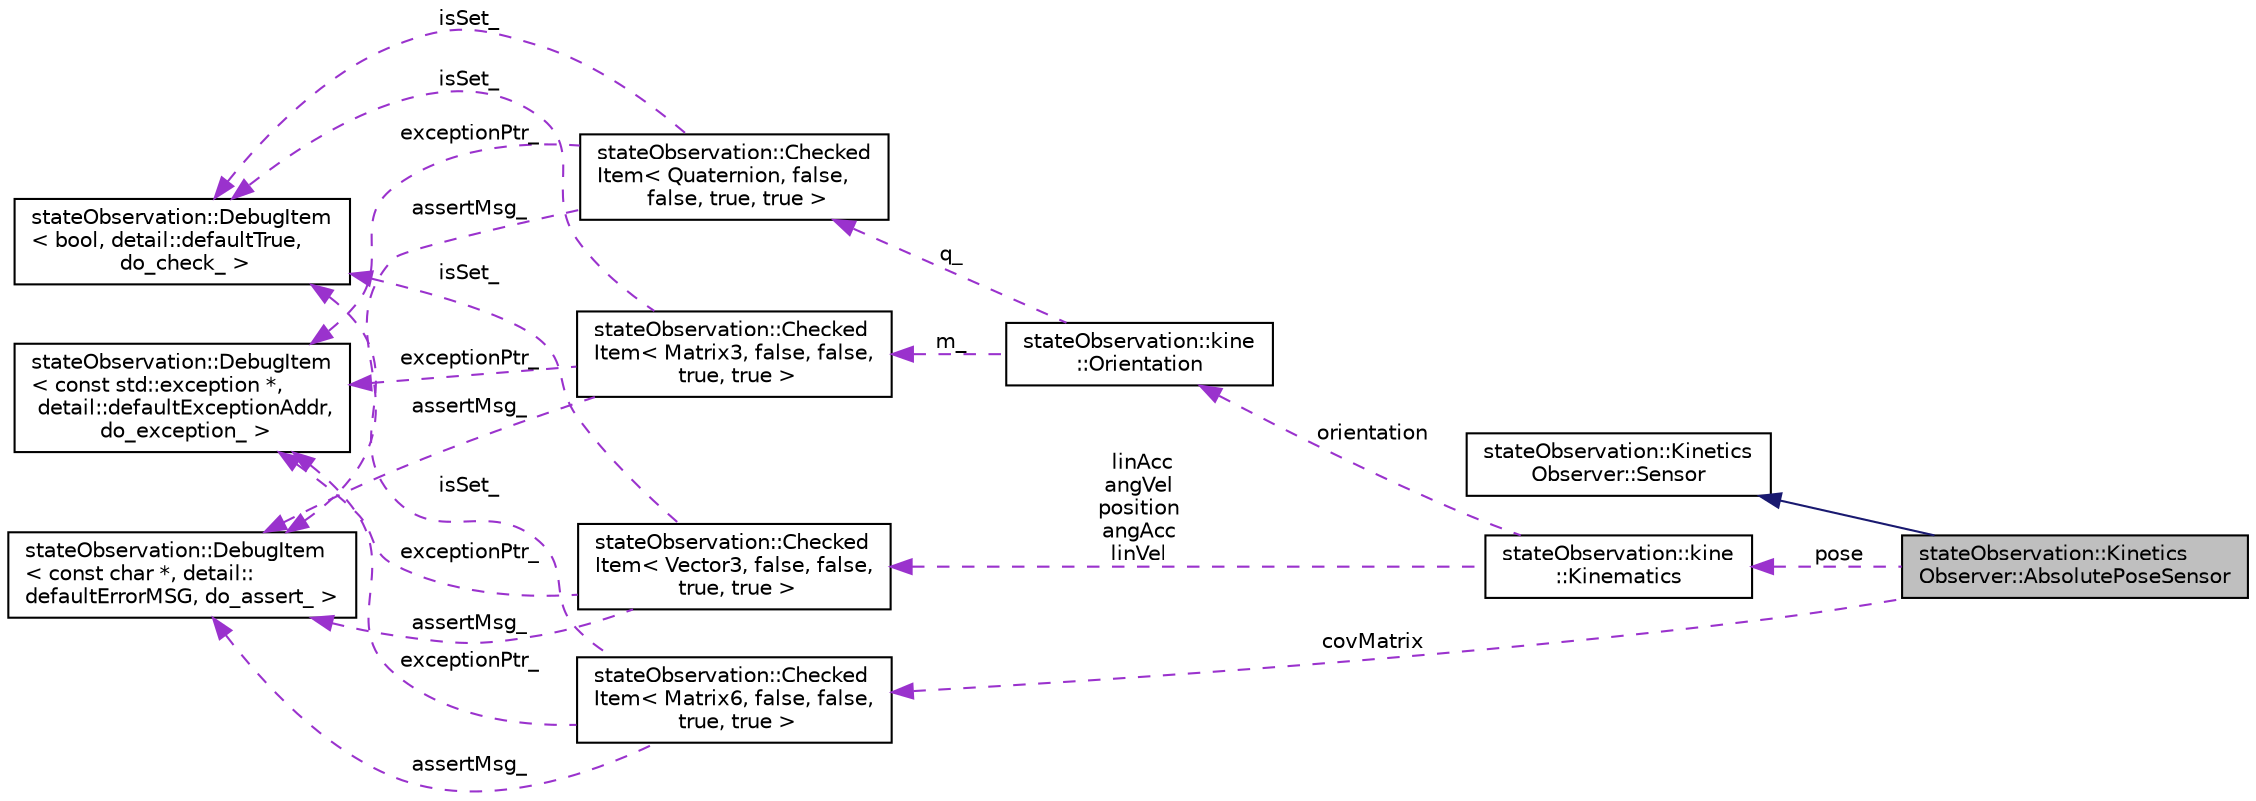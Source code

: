 digraph "stateObservation::KineticsObserver::AbsolutePoseSensor"
{
  edge [fontname="Helvetica",fontsize="10",labelfontname="Helvetica",labelfontsize="10"];
  node [fontname="Helvetica",fontsize="10",shape=record];
  rankdir="LR";
  Node2 [label="stateObservation::Kinetics\lObserver::AbsolutePoseSensor",height=0.2,width=0.4,color="black", fillcolor="grey75", style="filled", fontcolor="black"];
  Node3 -> Node2 [dir="back",color="midnightblue",fontsize="10",style="solid",fontname="Helvetica"];
  Node3 [label="stateObservation::Kinetics\lObserver::Sensor",height=0.2,width=0.4,color="black", fillcolor="white", style="filled",URL="$structstateObservation_1_1KineticsObserver_1_1Sensor.html"];
  Node4 -> Node2 [dir="back",color="darkorchid3",fontsize="10",style="dashed",label=" covMatrix" ,fontname="Helvetica"];
  Node4 [label="stateObservation::Checked\lItem\< Matrix6, false, false,\l true, true \>",height=0.2,width=0.4,color="black", fillcolor="white", style="filled",URL="$classstateObservation_1_1CheckedItem.html"];
  Node5 -> Node4 [dir="back",color="darkorchid3",fontsize="10",style="dashed",label=" exceptionPtr_" ,fontname="Helvetica"];
  Node5 [label="stateObservation::DebugItem\l\< const std::exception *,\l detail::defaultExceptionAddr,\l do_exception_ \>",height=0.2,width=0.4,color="black", fillcolor="white", style="filled",URL="$classstateObservation_1_1DebugItem.html"];
  Node6 -> Node4 [dir="back",color="darkorchid3",fontsize="10",style="dashed",label=" isSet_" ,fontname="Helvetica"];
  Node6 [label="stateObservation::DebugItem\l\< bool, detail::defaultTrue,\l do_check_ \>",height=0.2,width=0.4,color="black", fillcolor="white", style="filled",URL="$classstateObservation_1_1DebugItem.html"];
  Node7 -> Node4 [dir="back",color="darkorchid3",fontsize="10",style="dashed",label=" assertMsg_" ,fontname="Helvetica"];
  Node7 [label="stateObservation::DebugItem\l\< const char *, detail::\ldefaultErrorMSG, do_assert_ \>",height=0.2,width=0.4,color="black", fillcolor="white", style="filled",URL="$classstateObservation_1_1DebugItem.html"];
  Node8 -> Node2 [dir="back",color="darkorchid3",fontsize="10",style="dashed",label=" pose" ,fontname="Helvetica"];
  Node8 [label="stateObservation::kine\l::Kinematics",height=0.2,width=0.4,color="black", fillcolor="white", style="filled",URL="$structstateObservation_1_1kine_1_1Kinematics.html"];
  Node9 -> Node8 [dir="back",color="darkorchid3",fontsize="10",style="dashed",label=" linAcc\nangVel\nposition\nangAcc\nlinVel" ,fontname="Helvetica"];
  Node9 [label="stateObservation::Checked\lItem\< Vector3, false, false,\l true, true \>",height=0.2,width=0.4,color="black", fillcolor="white", style="filled",URL="$classstateObservation_1_1CheckedItem.html"];
  Node5 -> Node9 [dir="back",color="darkorchid3",fontsize="10",style="dashed",label=" exceptionPtr_" ,fontname="Helvetica"];
  Node6 -> Node9 [dir="back",color="darkorchid3",fontsize="10",style="dashed",label=" isSet_" ,fontname="Helvetica"];
  Node7 -> Node9 [dir="back",color="darkorchid3",fontsize="10",style="dashed",label=" assertMsg_" ,fontname="Helvetica"];
  Node10 -> Node8 [dir="back",color="darkorchid3",fontsize="10",style="dashed",label=" orientation" ,fontname="Helvetica"];
  Node10 [label="stateObservation::kine\l::Orientation",height=0.2,width=0.4,color="black", fillcolor="white", style="filled",URL="$classstateObservation_1_1kine_1_1Orientation.html"];
  Node11 -> Node10 [dir="back",color="darkorchid3",fontsize="10",style="dashed",label=" m_" ,fontname="Helvetica"];
  Node11 [label="stateObservation::Checked\lItem\< Matrix3, false, false,\l true, true \>",height=0.2,width=0.4,color="black", fillcolor="white", style="filled",URL="$classstateObservation_1_1CheckedItem.html"];
  Node5 -> Node11 [dir="back",color="darkorchid3",fontsize="10",style="dashed",label=" exceptionPtr_" ,fontname="Helvetica"];
  Node6 -> Node11 [dir="back",color="darkorchid3",fontsize="10",style="dashed",label=" isSet_" ,fontname="Helvetica"];
  Node7 -> Node11 [dir="back",color="darkorchid3",fontsize="10",style="dashed",label=" assertMsg_" ,fontname="Helvetica"];
  Node12 -> Node10 [dir="back",color="darkorchid3",fontsize="10",style="dashed",label=" q_" ,fontname="Helvetica"];
  Node12 [label="stateObservation::Checked\lItem\< Quaternion, false,\l false, true, true \>",height=0.2,width=0.4,color="black", fillcolor="white", style="filled",URL="$classstateObservation_1_1CheckedItem.html"];
  Node5 -> Node12 [dir="back",color="darkorchid3",fontsize="10",style="dashed",label=" exceptionPtr_" ,fontname="Helvetica"];
  Node6 -> Node12 [dir="back",color="darkorchid3",fontsize="10",style="dashed",label=" isSet_" ,fontname="Helvetica"];
  Node7 -> Node12 [dir="back",color="darkorchid3",fontsize="10",style="dashed",label=" assertMsg_" ,fontname="Helvetica"];
}
